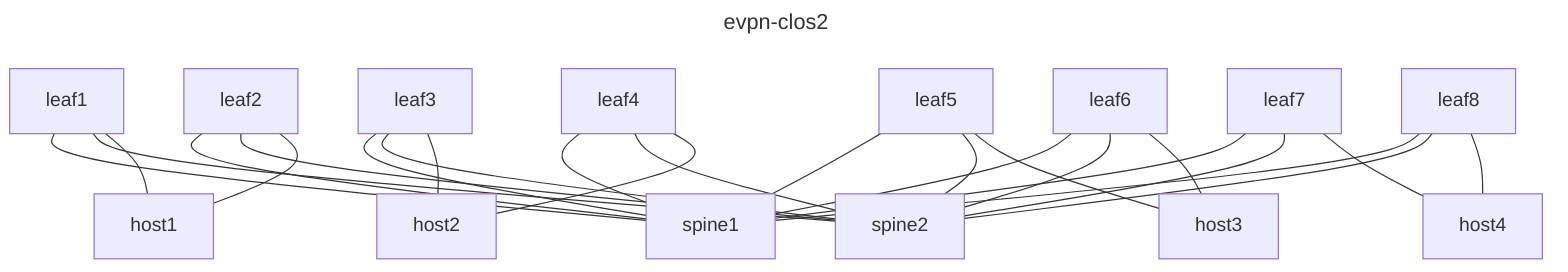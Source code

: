 ---
title: evpn-clos2
---
graph TD
  leaf1---spine1
  leaf1---spine2
  leaf1---host1
  leaf2---spine1
  leaf2---spine2
  leaf2---host1
  leaf3---spine1
  leaf3---spine2
  leaf3---host2
  leaf4---spine1
  leaf4---spine2
  leaf4---host2
  leaf5---spine1
  leaf5---spine2
  leaf5---host3
  leaf6---spine1
  leaf6---spine2
  leaf6---host3
  leaf7---spine1
  leaf7---spine2
  leaf7---host4
  leaf8---spine1
  leaf8---spine2
  leaf8---host4
